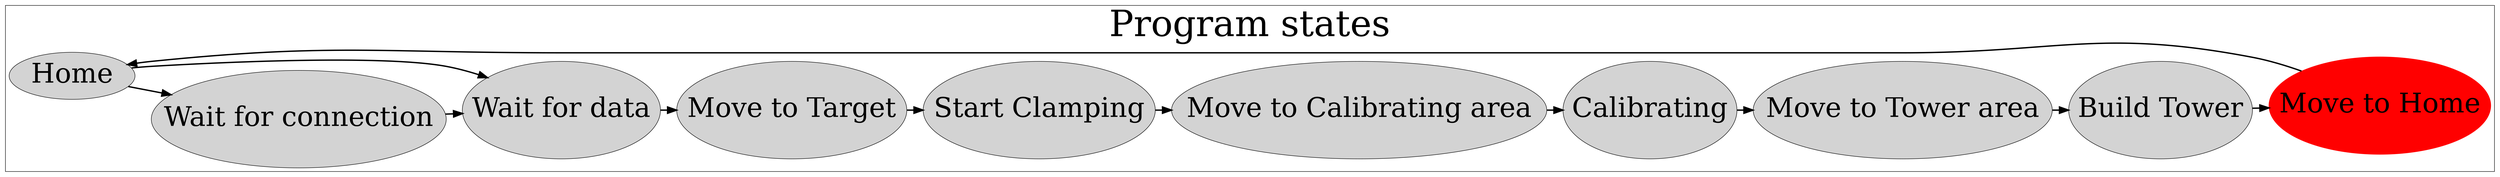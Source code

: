 digraph G {
    rankdir=LR;
    edge[arrowsize=2;penwidth="3"]
    subgraph cluster1 {
        graph[height = 20; width = 20;]
        label="Program states";
        scale=2.0;
        fontsize= "80"
        rank=same;
        
        node[style = filled;fontsize = "60";height = 3;width = 1.5;]
        program_state_1 [label = "Home";height = 1.3;width = 1.5;];
        program_state_2 [label = "Wait for connection";]
        program_state_3 [label = "Wait for data";]
        program_state_4 [label = "Start Clamping";]
        action_state_1 [label = "Move to Target";]
        program_state_5 [label = "Calibrating";]
        program_state_6 [label = "Build Tower";]
        action_state_2 [label = "Move to Calibrating area";];
        action_state_3 [label = "Move to Tower area";];
        action_state_4 [label = "Move to Home";color=red];
        
    

        program_state_1 -> program_state_2 -> program_state_3 -> action_state_1-> program_state_4 ;
        program_state_4-> action_state_2 -> program_state_5->action_state_3-> program_state_6-> action_state_4;

    }

    action_state_4-> program_state_1 ;
    program_state_1 -> program_state_3;

}
